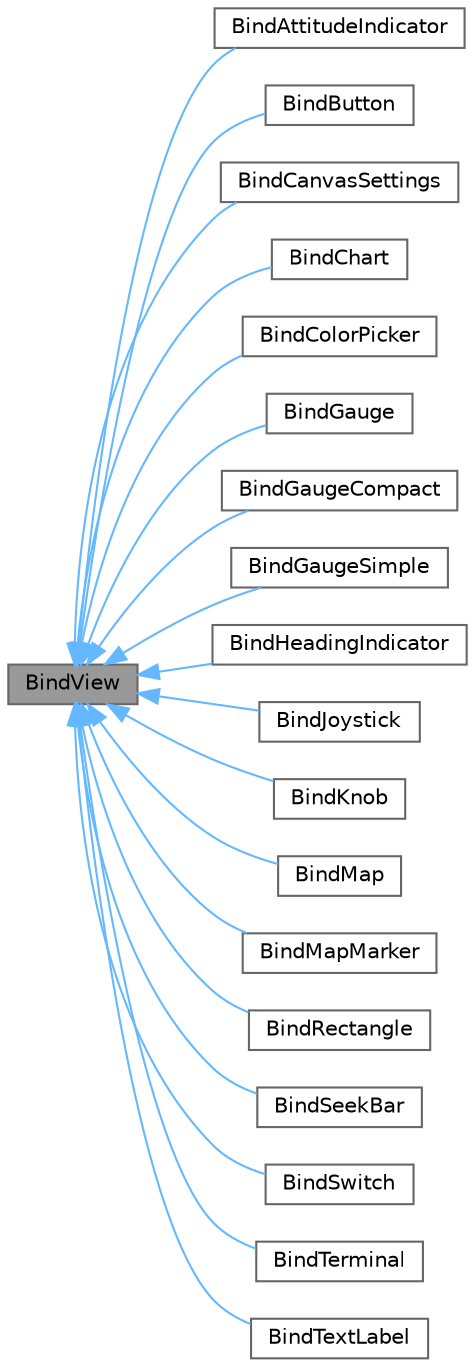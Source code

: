 digraph "BindView"
{
 // LATEX_PDF_SIZE
  bgcolor="transparent";
  edge [fontname=Helvetica,fontsize=10,labelfontname=Helvetica,labelfontsize=10];
  node [fontname=Helvetica,fontsize=10,shape=box,height=0.2,width=0.4];
  rankdir="LR";
  Node1 [id="Node000001",label="BindView",height=0.2,width=0.4,color="gray40", fillcolor="grey60", style="filled", fontcolor="black",tooltip=" "];
  Node1 -> Node2 [id="edge1_Node000001_Node000002",dir="back",color="steelblue1",style="solid",tooltip=" "];
  Node2 [id="Node000002",label="BindAttitudeIndicator",height=0.2,width=0.4,color="gray40", fillcolor="white", style="filled",URL="$class_bind_attitude_indicator.html",tooltip="Represents an attitude indicator UI element in the Bind framework."];
  Node1 -> Node3 [id="edge2_Node000001_Node000003",dir="back",color="steelblue1",style="solid",tooltip=" "];
  Node3 [id="Node000003",label="BindButton",height=0.2,width=0.4,color="gray40", fillcolor="white", style="filled",URL="$class_bind_button.html",tooltip="The BindButton class represents a button UI element for use with BindCanvas."];
  Node1 -> Node4 [id="edge3_Node000001_Node000004",dir="back",color="steelblue1",style="solid",tooltip=" "];
  Node4 [id="Node000004",label="BindCanvasSettings",height=0.2,width=0.4,color="gray40", fillcolor="white", style="filled",URL="$class_bind_canvas_settings.html",tooltip="Represents the configuration settings for a BindCanvas application screen."];
  Node1 -> Node5 [id="edge4_Node000001_Node000005",dir="back",color="steelblue1",style="solid",tooltip=" "];
  Node5 [id="Node000005",label="BindChart",height=0.2,width=0.4,color="gray40", fillcolor="white", style="filled",URL="$class_bind_chart.html",tooltip="Represents a customizable chart element for BindCanvas."];
  Node1 -> Node6 [id="edge5_Node000001_Node000006",dir="back",color="steelblue1",style="solid",tooltip=" "];
  Node6 [id="Node000006",label="BindColorPicker",height=0.2,width=0.4,color="gray40", fillcolor="white", style="filled",URL="$class_bind_color_picker.html",tooltip="BindColorPicker Class."];
  Node1 -> Node7 [id="edge6_Node000001_Node000007",dir="back",color="steelblue1",style="solid",tooltip=" "];
  Node7 [id="Node000007",label="BindGauge",height=0.2,width=0.4,color="gray40", fillcolor="white", style="filled",URL="$class_bind_gauge.html",tooltip="The BindGauge class represents a gauge UI element for use with BindCanvas."];
  Node1 -> Node8 [id="edge7_Node000001_Node000008",dir="back",color="steelblue1",style="solid",tooltip=" "];
  Node8 [id="Node000008",label="BindGaugeCompact",height=0.2,width=0.4,color="gray40", fillcolor="white", style="filled",URL="$class_bind_gauge_compact.html",tooltip="Represents a compact gauge view for the BindCanvas framework."];
  Node1 -> Node9 [id="edge8_Node000001_Node000009",dir="back",color="steelblue1",style="solid",tooltip=" "];
  Node9 [id="Node000009",label="BindGaugeSimple",height=0.2,width=0.4,color="gray40", fillcolor="white", style="filled",URL="$class_bind_gauge_simple.html",tooltip="BindGaugeSimple Class."];
  Node1 -> Node10 [id="edge9_Node000001_Node000010",dir="back",color="steelblue1",style="solid",tooltip=" "];
  Node10 [id="Node000010",label="BindHeadingIndicator",height=0.2,width=0.4,color="gray40", fillcolor="white", style="filled",URL="$class_bind_heading_indicator.html",tooltip="Represents a heading indicator for BindCanvas."];
  Node1 -> Node11 [id="edge10_Node000001_Node000011",dir="back",color="steelblue1",style="solid",tooltip=" "];
  Node11 [id="Node000011",label="BindJoystick",height=0.2,width=0.4,color="gray40", fillcolor="white", style="filled",URL="$class_bind_joystick.html",tooltip="BindJoystick Class."];
  Node1 -> Node12 [id="edge11_Node000001_Node000012",dir="back",color="steelblue1",style="solid",tooltip=" "];
  Node12 [id="Node000012",label="BindKnob",height=0.2,width=0.4,color="gray40", fillcolor="white", style="filled",URL="$class_bind_knob.html",tooltip="The BindKnob class represents a knob UI element for use with BindCanvas."];
  Node1 -> Node13 [id="edge12_Node000001_Node000013",dir="back",color="steelblue1",style="solid",tooltip=" "];
  Node13 [id="Node000013",label="BindMap",height=0.2,width=0.4,color="gray40", fillcolor="white", style="filled",URL="$class_bind_map.html",tooltip="Represents a Map Object for BindCanvas."];
  Node1 -> Node14 [id="edge13_Node000001_Node000014",dir="back",color="steelblue1",style="solid",tooltip=" "];
  Node14 [id="Node000014",label="BindMapMarker",height=0.2,width=0.4,color="gray40", fillcolor="white", style="filled",URL="$class_bind_map_marker.html",tooltip="Represents a marker to be used in BindMap (street map) within BindCanvas."];
  Node1 -> Node15 [id="edge14_Node000001_Node000015",dir="back",color="steelblue1",style="solid",tooltip=" "];
  Node15 [id="Node000015",label="BindRectangle",height=0.2,width=0.4,color="gray40", fillcolor="white", style="filled",URL="$class_bind_rectangle.html",tooltip="Represents a Rectangle Object for BindCanvas."];
  Node1 -> Node16 [id="edge15_Node000001_Node000016",dir="back",color="steelblue1",style="solid",tooltip=" "];
  Node16 [id="Node000016",label="BindSeekBar",height=0.2,width=0.4,color="gray40", fillcolor="white", style="filled",URL="$class_bind_seek_bar.html",tooltip="Represents a SeekBar object in the Bind framework."];
  Node1 -> Node17 [id="edge16_Node000001_Node000017",dir="back",color="steelblue1",style="solid",tooltip=" "];
  Node17 [id="Node000017",label="BindSwitch",height=0.2,width=0.4,color="gray40", fillcolor="white", style="filled",URL="$class_bind_switch.html",tooltip="Represents a toggle switch UI element in the Bind framework."];
  Node1 -> Node18 [id="edge17_Node000001_Node000018",dir="back",color="steelblue1",style="solid",tooltip=" "];
  Node18 [id="Node000018",label="BindTerminal",height=0.2,width=0.4,color="gray40", fillcolor="white", style="filled",URL="$class_bind_terminal.html",tooltip="Represents a terminal display for BindCanvas."];
  Node1 -> Node19 [id="edge18_Node000001_Node000019",dir="back",color="steelblue1",style="solid",tooltip=" "];
  Node19 [id="Node000019",label="BindTextLabel",height=0.2,width=0.4,color="gray40", fillcolor="white", style="filled",URL="$class_bind_text_label.html",tooltip="The BindTextLabel class represents a text label UI element for use with BindCanvas."];
}
